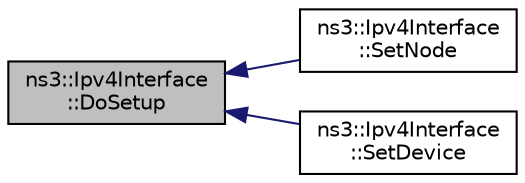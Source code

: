 digraph "ns3::Ipv4Interface::DoSetup"
{
  edge [fontname="Helvetica",fontsize="10",labelfontname="Helvetica",labelfontsize="10"];
  node [fontname="Helvetica",fontsize="10",shape=record];
  rankdir="LR";
  Node1 [label="ns3::Ipv4Interface\l::DoSetup",height=0.2,width=0.4,color="black", fillcolor="grey75", style="filled", fontcolor="black"];
  Node1 -> Node2 [dir="back",color="midnightblue",fontsize="10",style="solid"];
  Node2 [label="ns3::Ipv4Interface\l::SetNode",height=0.2,width=0.4,color="black", fillcolor="white", style="filled",URL="$d9/da8/classns3_1_1Ipv4Interface.html#a3c380358fad7d480b72a162da5afa92f",tooltip="Set node associated with interface. "];
  Node1 -> Node3 [dir="back",color="midnightblue",fontsize="10",style="solid"];
  Node3 [label="ns3::Ipv4Interface\l::SetDevice",height=0.2,width=0.4,color="black", fillcolor="white", style="filled",URL="$d9/da8/classns3_1_1Ipv4Interface.html#a7b660cfd9572c0c0d5bf96dd00092026",tooltip="Set the NetDevice. "];
}
